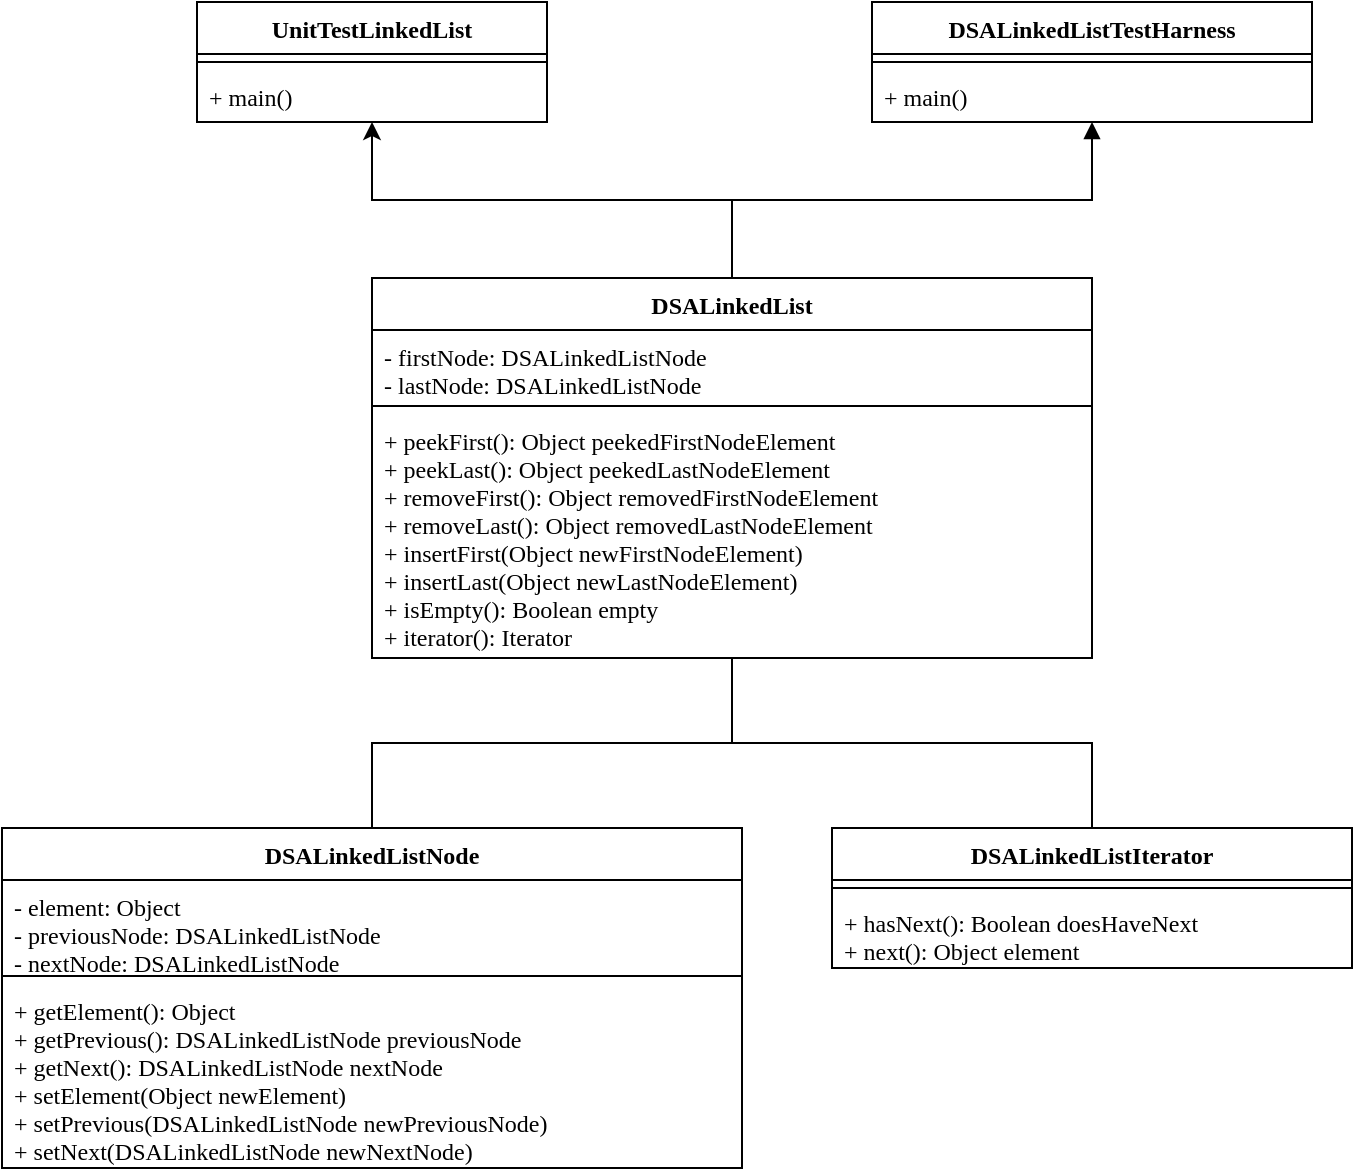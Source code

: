 <mxfile version="13.6.2" type="device"><diagram id="7juYrXrE0cyGBMZu1IFT" name="DSAStack"><mxGraphModel dx="3144" dy="2500" grid="1" gridSize="10" guides="1" tooltips="1" connect="1" arrows="1" fold="1" page="1" pageScale="1" pageWidth="800" pageHeight="800" math="0" shadow="0"><root><mxCell id="qcyhdgwLdO8d5KKIjV-S-0"/><mxCell id="qcyhdgwLdO8d5KKIjV-S-1" parent="qcyhdgwLdO8d5KKIjV-S-0"/><mxCell id="fpb2_p6EFel822QfsRCZ-9" style="rounded=0;orthogonalLoop=1;jettySize=auto;html=1;exitX=0.5;exitY=0;exitDx=0;exitDy=0;fontFamily=Fira Code;endArrow=block;endFill=1;entryX=0.5;entryY=1;entryDx=0;entryDy=0;edgeStyle=orthogonalEdgeStyle;" parent="qcyhdgwLdO8d5KKIjV-S-1" source="L7ZDyctXfN6BdDUlBCSB-0" target="fpb2_p6EFel822QfsRCZ-0" edge="1"><mxGeometry relative="1" as="geometry"><mxPoint x="148" y="232" as="targetPoint"/></mxGeometry></mxCell><mxCell id="K9BJ-y9D2Rhz3VcPN3wA-6" style="edgeStyle=orthogonalEdgeStyle;rounded=0;orthogonalLoop=1;jettySize=auto;html=1;entryX=0.5;entryY=0;entryDx=0;entryDy=0;endArrow=none;endFill=0;" parent="qcyhdgwLdO8d5KKIjV-S-1" source="L7ZDyctXfN6BdDUlBCSB-0" target="uA-CjsvhAAaq4PhPc6X1-4" edge="1"><mxGeometry relative="1" as="geometry"/></mxCell><mxCell id="K9BJ-y9D2Rhz3VcPN3wA-8" style="edgeStyle=orthogonalEdgeStyle;rounded=0;orthogonalLoop=1;jettySize=auto;html=1;exitX=0.5;exitY=0;exitDx=0;exitDy=0;entryX=0.5;entryY=1.004;entryDx=0;entryDy=0;entryPerimeter=0;endArrow=none;endFill=0;" parent="qcyhdgwLdO8d5KKIjV-S-1" source="K9BJ-y9D2Rhz3VcPN3wA-0" target="L7ZDyctXfN6BdDUlBCSB-3" edge="1"><mxGeometry relative="1" as="geometry"/></mxCell><mxCell id="yDlkl-J1D70asBKx4Saz-4" style="edgeStyle=orthogonalEdgeStyle;rounded=0;orthogonalLoop=1;jettySize=auto;html=1;entryX=0.5;entryY=1;entryDx=0;entryDy=0;entryPerimeter=0;" edge="1" parent="qcyhdgwLdO8d5KKIjV-S-1" source="L7ZDyctXfN6BdDUlBCSB-0" target="yDlkl-J1D70asBKx4Saz-3"><mxGeometry relative="1" as="geometry"/></mxCell><mxCell id="L7ZDyctXfN6BdDUlBCSB-0" value="DSALinkedList" style="swimlane;fontStyle=1;align=center;verticalAlign=top;childLayout=stackLayout;horizontal=1;startSize=26;horizontalStack=0;resizeParent=1;resizeParentMax=0;resizeLast=0;collapsible=1;marginBottom=0;fontFamily=Fira Code;labelBackgroundColor=none;swimlaneFillColor=#ffffff;" parent="qcyhdgwLdO8d5KKIjV-S-1" vertex="1"><mxGeometry x="248" y="247" width="360" height="190" as="geometry"><mxRectangle x="610" y="314" width="90" height="26" as="alternateBounds"/></mxGeometry></mxCell><mxCell id="L7ZDyctXfN6BdDUlBCSB-1" value="- firstNode: DSALinkedListNode&#10;- lastNode: DSALinkedListNode" style="text;strokeColor=none;fillColor=none;align=left;verticalAlign=top;spacingLeft=4;spacingRight=4;overflow=hidden;rotatable=0;points=[[0,0.5],[1,0.5]];portConstraint=eastwest;fontFamily=Fira Code;" parent="L7ZDyctXfN6BdDUlBCSB-0" vertex="1"><mxGeometry y="26" width="360" height="34" as="geometry"/></mxCell><mxCell id="L7ZDyctXfN6BdDUlBCSB-2" value="" style="line;strokeWidth=1;fillColor=none;align=left;verticalAlign=middle;spacingTop=-1;spacingLeft=3;spacingRight=3;rotatable=0;labelPosition=right;points=[];portConstraint=eastwest;" parent="L7ZDyctXfN6BdDUlBCSB-0" vertex="1"><mxGeometry y="60" width="360" height="8" as="geometry"/></mxCell><mxCell id="L7ZDyctXfN6BdDUlBCSB-3" value="+ peekFirst(): Object peekedFirstNodeElement&#10;+ peekLast(): Object peekedLastNodeElement&#10;+ removeFirst(): Object removedFirstNodeElement&#10;+ removeLast(): Object removedLastNodeElement&#10;+ insertFirst(Object newFirstNodeElement)&#10;+ insertLast(Object newLastNodeElement)&#10;+ isEmpty(): Boolean empty&#10;+ iterator(): Iterator" style="text;strokeColor=none;fillColor=none;align=left;verticalAlign=top;spacingLeft=4;spacingRight=4;overflow=hidden;rotatable=0;points=[[0,0.5],[1,0.5]];portConstraint=eastwest;fontFamily=Fira Code;" parent="L7ZDyctXfN6BdDUlBCSB-0" vertex="1"><mxGeometry y="68" width="360" height="122" as="geometry"/></mxCell><mxCell id="yDlkl-J1D70asBKx4Saz-1" value="UnitTestLinkedList" style="swimlane;fontStyle=1;align=center;verticalAlign=top;childLayout=stackLayout;horizontal=1;startSize=26;horizontalStack=0;resizeParent=1;resizeParentMax=0;resizeLast=0;collapsible=1;marginBottom=0;fontFamily=Fira Code;labelBackgroundColor=none;swimlaneFillColor=#ffffff;" vertex="1" parent="qcyhdgwLdO8d5KKIjV-S-1"><mxGeometry x="160.5" y="109" width="175" height="60" as="geometry"><mxRectangle x="610" y="314" width="90" height="26" as="alternateBounds"/></mxGeometry></mxCell><mxCell id="yDlkl-J1D70asBKx4Saz-2" value="" style="line;strokeWidth=1;fillColor=none;align=left;verticalAlign=middle;spacingTop=-1;spacingLeft=3;spacingRight=3;rotatable=0;labelPosition=right;points=[];portConstraint=eastwest;" vertex="1" parent="yDlkl-J1D70asBKx4Saz-1"><mxGeometry y="26" width="175" height="8" as="geometry"/></mxCell><mxCell id="yDlkl-J1D70asBKx4Saz-3" value="+ main()" style="text;strokeColor=none;fillColor=none;align=left;verticalAlign=top;spacingLeft=4;spacingRight=4;overflow=hidden;rotatable=0;points=[[0,0.5],[1,0.5]];portConstraint=eastwest;fontFamily=Fira Code;" vertex="1" parent="yDlkl-J1D70asBKx4Saz-1"><mxGeometry y="34" width="175" height="26" as="geometry"/></mxCell><mxCell id="fpb2_p6EFel822QfsRCZ-0" value="DSALinkedListTestHarness" style="swimlane;fontStyle=1;align=center;verticalAlign=top;childLayout=stackLayout;horizontal=1;startSize=26;horizontalStack=0;resizeParent=1;resizeParentMax=0;resizeLast=0;collapsible=1;marginBottom=0;fontFamily=Fira Code;labelBackgroundColor=none;swimlaneFillColor=#ffffff;" parent="qcyhdgwLdO8d5KKIjV-S-1" vertex="1"><mxGeometry x="498" y="109" width="220" height="60" as="geometry"><mxRectangle x="610" y="314" width="90" height="26" as="alternateBounds"/></mxGeometry></mxCell><mxCell id="fpb2_p6EFel822QfsRCZ-2" value="" style="line;strokeWidth=1;fillColor=none;align=left;verticalAlign=middle;spacingTop=-1;spacingLeft=3;spacingRight=3;rotatable=0;labelPosition=right;points=[];portConstraint=eastwest;" parent="fpb2_p6EFel822QfsRCZ-0" vertex="1"><mxGeometry y="26" width="220" height="8" as="geometry"/></mxCell><mxCell id="fpb2_p6EFel822QfsRCZ-3" value="+ main()" style="text;strokeColor=none;fillColor=none;align=left;verticalAlign=top;spacingLeft=4;spacingRight=4;overflow=hidden;rotatable=0;points=[[0,0.5],[1,0.5]];portConstraint=eastwest;fontFamily=Fira Code;" parent="fpb2_p6EFel822QfsRCZ-0" vertex="1"><mxGeometry y="34" width="220" height="26" as="geometry"/></mxCell><mxCell id="uA-CjsvhAAaq4PhPc6X1-4" value="DSALinkedListNode" style="swimlane;fontStyle=1;align=center;verticalAlign=top;childLayout=stackLayout;horizontal=1;startSize=26;horizontalStack=0;resizeParent=1;resizeParentMax=0;resizeLast=0;collapsible=1;marginBottom=0;fontFamily=Fira Code;labelBackgroundColor=none;swimlaneFillColor=#ffffff;" parent="qcyhdgwLdO8d5KKIjV-S-1" vertex="1"><mxGeometry x="63" y="522" width="370" height="170" as="geometry"><mxRectangle x="610" y="314" width="90" height="26" as="alternateBounds"/></mxGeometry></mxCell><mxCell id="uA-CjsvhAAaq4PhPc6X1-5" value="- element: Object&#10;- previousNode: DSALinkedListNode&#10;- nextNode: DSALinkedListNode" style="text;strokeColor=none;fillColor=none;align=left;verticalAlign=top;spacingLeft=4;spacingRight=4;overflow=hidden;rotatable=0;points=[[0,0.5],[1,0.5]];portConstraint=eastwest;fontFamily=Fira Code;" parent="uA-CjsvhAAaq4PhPc6X1-4" vertex="1"><mxGeometry y="26" width="370" height="44" as="geometry"/></mxCell><mxCell id="uA-CjsvhAAaq4PhPc6X1-6" value="" style="line;strokeWidth=1;fillColor=none;align=left;verticalAlign=middle;spacingTop=-1;spacingLeft=3;spacingRight=3;rotatable=0;labelPosition=right;points=[];portConstraint=eastwest;" parent="uA-CjsvhAAaq4PhPc6X1-4" vertex="1"><mxGeometry y="70" width="370" height="8" as="geometry"/></mxCell><mxCell id="uA-CjsvhAAaq4PhPc6X1-7" value="+ getElement(): Object&#10;+ getPrevious(): DSALinkedListNode previousNode&#10;+ getNext(): DSALinkedListNode nextNode&#10;+ setElement(Object newElement)&#10;+ setPrevious(DSALinkedListNode newPreviousNode)&#10;+ setNext(DSALinkedListNode newNextNode)" style="text;strokeColor=none;fillColor=none;align=left;verticalAlign=top;spacingLeft=4;spacingRight=4;overflow=hidden;rotatable=0;points=[[0,0.5],[1,0.5]];portConstraint=eastwest;fontFamily=Fira Code;" parent="uA-CjsvhAAaq4PhPc6X1-4" vertex="1"><mxGeometry y="78" width="370" height="92" as="geometry"/></mxCell><mxCell id="K9BJ-y9D2Rhz3VcPN3wA-0" value="DSALinkedListIterator" style="swimlane;fontStyle=1;align=center;verticalAlign=top;childLayout=stackLayout;horizontal=1;startSize=26;horizontalStack=0;resizeParent=1;resizeParentMax=0;resizeLast=0;collapsible=1;marginBottom=0;fontFamily=Fira Code;labelBackgroundColor=none;swimlaneFillColor=#ffffff;" parent="qcyhdgwLdO8d5KKIjV-S-1" vertex="1"><mxGeometry x="478" y="522" width="260" height="70" as="geometry"><mxRectangle x="610" y="314" width="90" height="26" as="alternateBounds"/></mxGeometry></mxCell><mxCell id="K9BJ-y9D2Rhz3VcPN3wA-2" value="" style="line;strokeWidth=1;fillColor=none;align=left;verticalAlign=middle;spacingTop=-1;spacingLeft=3;spacingRight=3;rotatable=0;labelPosition=right;points=[];portConstraint=eastwest;" parent="K9BJ-y9D2Rhz3VcPN3wA-0" vertex="1"><mxGeometry y="26" width="260" height="8" as="geometry"/></mxCell><mxCell id="K9BJ-y9D2Rhz3VcPN3wA-3" value="+ hasNext(): Boolean doesHaveNext&#10;+ next(): Object element" style="text;strokeColor=none;fillColor=none;align=left;verticalAlign=top;spacingLeft=4;spacingRight=4;overflow=hidden;rotatable=0;points=[[0,0.5],[1,0.5]];portConstraint=eastwest;fontFamily=Fira Code;" parent="K9BJ-y9D2Rhz3VcPN3wA-0" vertex="1"><mxGeometry y="34" width="260" height="36" as="geometry"/></mxCell></root></mxGraphModel></diagram></mxfile>